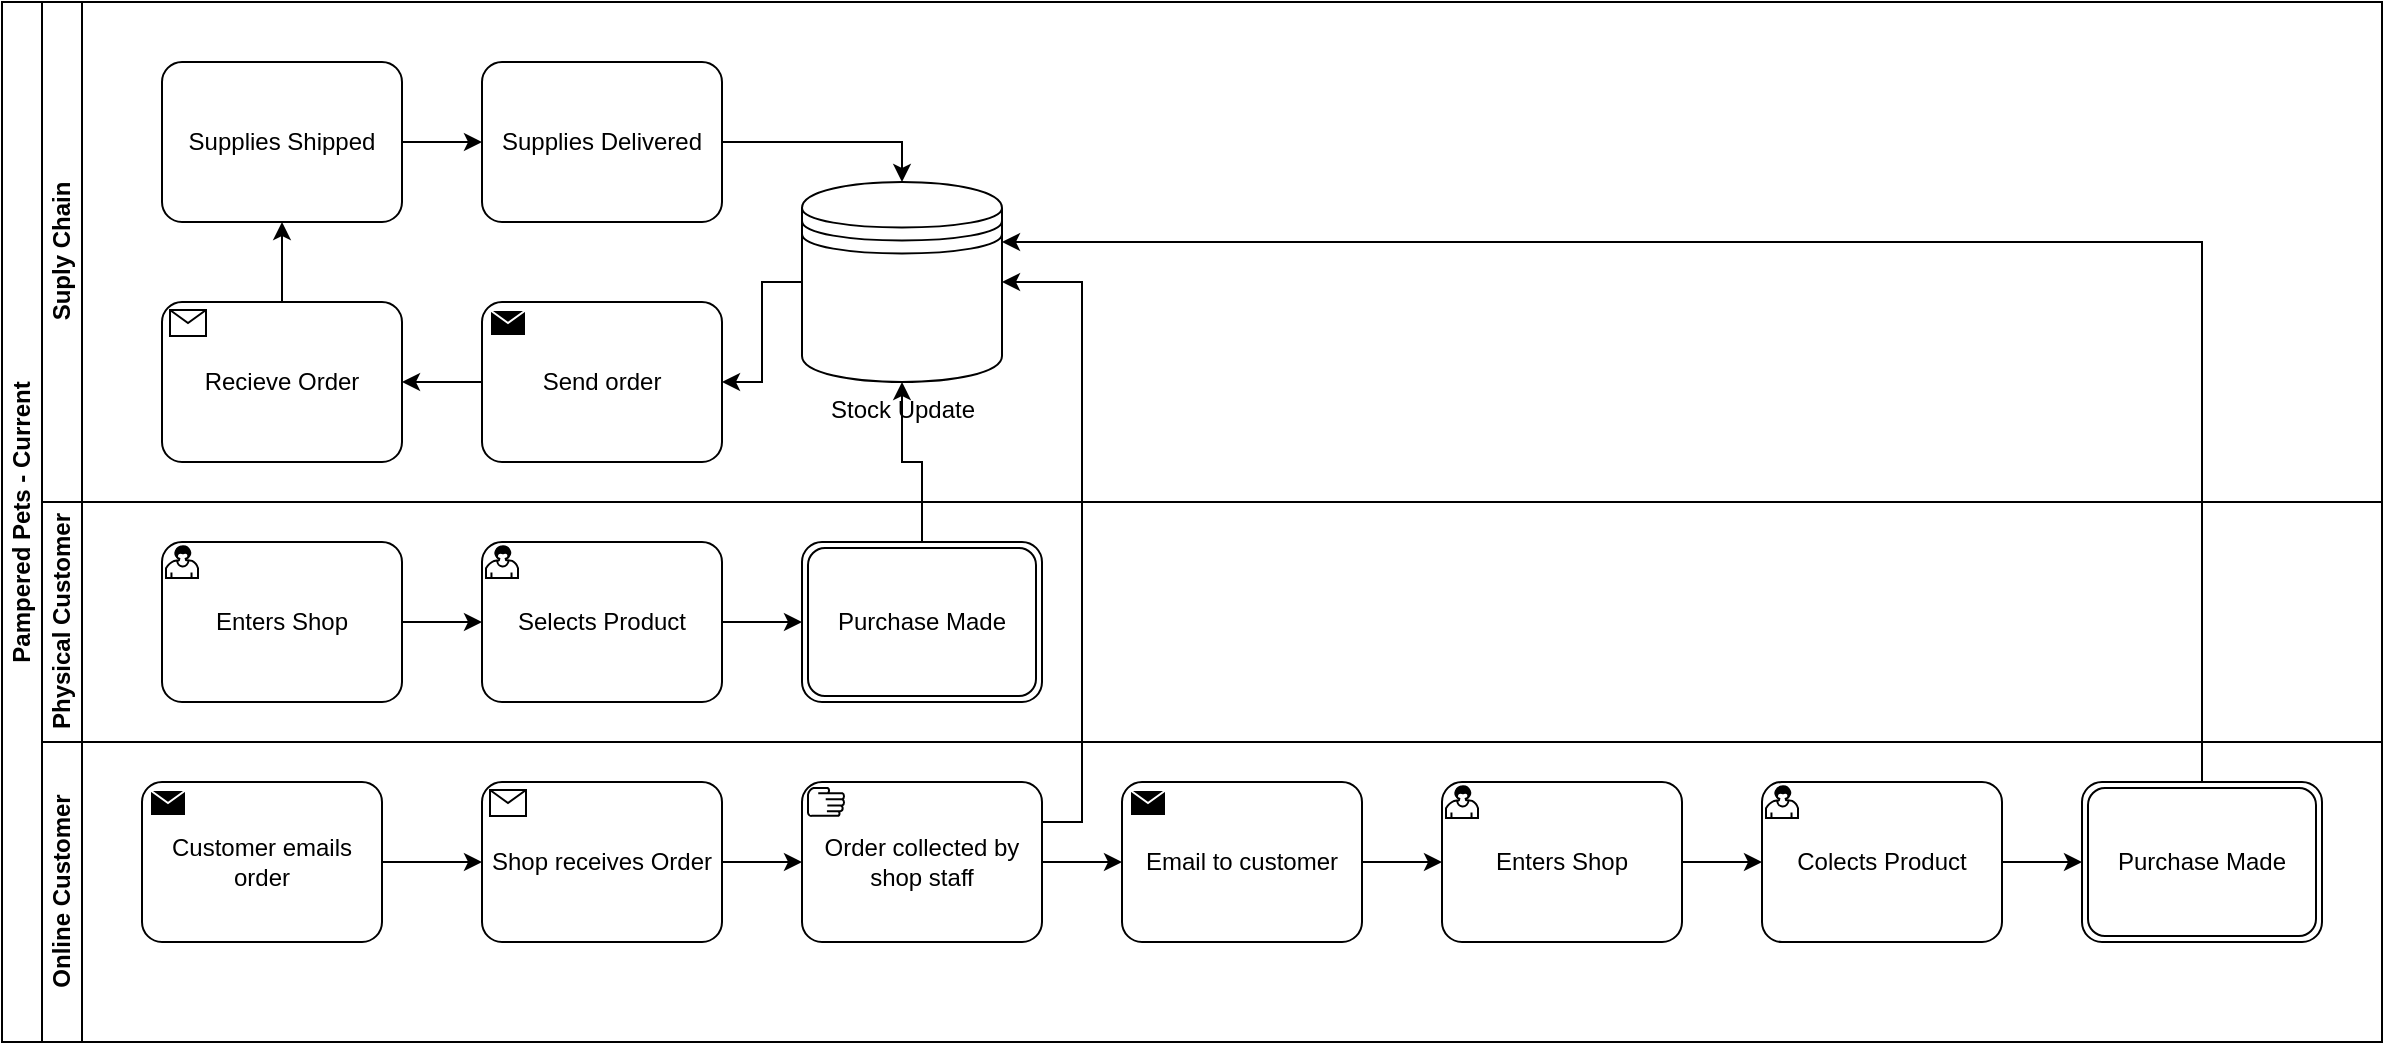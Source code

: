 <mxfile version="24.7.8">
  <diagram name="Page-1" id="LKC3XCfMebOIXXAvYDLN">
    <mxGraphModel dx="1434" dy="772" grid="1" gridSize="10" guides="1" tooltips="1" connect="1" arrows="1" fold="1" page="1" pageScale="1" pageWidth="827" pageHeight="1169" math="0" shadow="0">
      <root>
        <mxCell id="0" />
        <mxCell id="1" parent="0" />
        <mxCell id="nAV7N8kcsuwW0Dx3YQH4-3" value="Pampered Pets - Current" style="swimlane;html=1;childLayout=stackLayout;resizeParent=1;resizeParentMax=0;horizontal=0;startSize=20;horizontalStack=0;whiteSpace=wrap;" parent="1" vertex="1">
          <mxGeometry x="120" y="250" width="1190" height="520" as="geometry" />
        </mxCell>
        <mxCell id="nAV7N8kcsuwW0Dx3YQH4-4" value="Suply Chain" style="swimlane;html=1;startSize=20;horizontal=0;" parent="nAV7N8kcsuwW0Dx3YQH4-3" vertex="1">
          <mxGeometry x="20" width="1170" height="250" as="geometry" />
        </mxCell>
        <mxCell id="nAV7N8kcsuwW0Dx3YQH4-9" value="" style="edgeStyle=orthogonalEdgeStyle;rounded=0;orthogonalLoop=1;jettySize=auto;html=1;" parent="nAV7N8kcsuwW0Dx3YQH4-4" source="nAV7N8kcsuwW0Dx3YQH4-7" target="nAV7N8kcsuwW0Dx3YQH4-8" edge="1">
          <mxGeometry relative="1" as="geometry" />
        </mxCell>
        <mxCell id="nAV7N8kcsuwW0Dx3YQH4-7" value="Supplies Shipped" style="points=[[0.25,0,0],[0.5,0,0],[0.75,0,0],[1,0.25,0],[1,0.5,0],[1,0.75,0],[0.75,1,0],[0.5,1,0],[0.25,1,0],[0,0.75,0],[0,0.5,0],[0,0.25,0]];shape=mxgraph.bpmn.task;whiteSpace=wrap;rectStyle=rounded;size=10;html=1;container=1;expand=0;collapsible=0;taskMarker=abstract;" parent="nAV7N8kcsuwW0Dx3YQH4-4" vertex="1">
          <mxGeometry x="60" y="30" width="120" height="80" as="geometry" />
        </mxCell>
        <mxCell id="nAV7N8kcsuwW0Dx3YQH4-11" style="edgeStyle=orthogonalEdgeStyle;rounded=0;orthogonalLoop=1;jettySize=auto;html=1;exitX=1;exitY=0.5;exitDx=0;exitDy=0;exitPerimeter=0;entryX=0.5;entryY=0;entryDx=0;entryDy=0;" parent="nAV7N8kcsuwW0Dx3YQH4-4" source="nAV7N8kcsuwW0Dx3YQH4-8" target="nAV7N8kcsuwW0Dx3YQH4-10" edge="1">
          <mxGeometry relative="1" as="geometry" />
        </mxCell>
        <mxCell id="nAV7N8kcsuwW0Dx3YQH4-8" value="Supplies Delivered" style="points=[[0.25,0,0],[0.5,0,0],[0.75,0,0],[1,0.25,0],[1,0.5,0],[1,0.75,0],[0.75,1,0],[0.5,1,0],[0.25,1,0],[0,0.75,0],[0,0.5,0],[0,0.25,0]];shape=mxgraph.bpmn.task;whiteSpace=wrap;rectStyle=rounded;size=10;html=1;container=1;expand=0;collapsible=0;taskMarker=abstract;" parent="nAV7N8kcsuwW0Dx3YQH4-4" vertex="1">
          <mxGeometry x="220" y="30" width="120" height="80" as="geometry" />
        </mxCell>
        <mxCell id="nAV7N8kcsuwW0Dx3YQH4-10" value="Stock Update" style="shape=datastore;html=1;labelPosition=center;verticalLabelPosition=bottom;align=center;verticalAlign=top;" parent="nAV7N8kcsuwW0Dx3YQH4-4" vertex="1">
          <mxGeometry x="380" y="90" width="100" height="100" as="geometry" />
        </mxCell>
        <mxCell id="nAV7N8kcsuwW0Dx3YQH4-12" value="Send order" style="points=[[0.25,0,0],[0.5,0,0],[0.75,0,0],[1,0.25,0],[1,0.5,0],[1,0.75,0],[0.75,1,0],[0.5,1,0],[0.25,1,0],[0,0.75,0],[0,0.5,0],[0,0.25,0]];shape=mxgraph.bpmn.task;whiteSpace=wrap;rectStyle=rounded;size=10;html=1;container=1;expand=0;collapsible=0;taskMarker=send;" parent="nAV7N8kcsuwW0Dx3YQH4-4" vertex="1">
          <mxGeometry x="220" y="150" width="120" height="80" as="geometry" />
        </mxCell>
        <mxCell id="nAV7N8kcsuwW0Dx3YQH4-13" style="edgeStyle=orthogonalEdgeStyle;rounded=0;orthogonalLoop=1;jettySize=auto;html=1;exitX=0;exitY=0.5;exitDx=0;exitDy=0;entryX=1;entryY=0.5;entryDx=0;entryDy=0;entryPerimeter=0;" parent="nAV7N8kcsuwW0Dx3YQH4-4" source="nAV7N8kcsuwW0Dx3YQH4-10" target="nAV7N8kcsuwW0Dx3YQH4-12" edge="1">
          <mxGeometry relative="1" as="geometry" />
        </mxCell>
        <mxCell id="nAV7N8kcsuwW0Dx3YQH4-14" value="Recieve Order" style="points=[[0.25,0,0],[0.5,0,0],[0.75,0,0],[1,0.25,0],[1,0.5,0],[1,0.75,0],[0.75,1,0],[0.5,1,0],[0.25,1,0],[0,0.75,0],[0,0.5,0],[0,0.25,0]];shape=mxgraph.bpmn.task;whiteSpace=wrap;rectStyle=rounded;size=10;html=1;container=1;expand=0;collapsible=0;taskMarker=receive;" parent="nAV7N8kcsuwW0Dx3YQH4-4" vertex="1">
          <mxGeometry x="60" y="150" width="120" height="80" as="geometry" />
        </mxCell>
        <mxCell id="nAV7N8kcsuwW0Dx3YQH4-15" style="edgeStyle=orthogonalEdgeStyle;rounded=0;orthogonalLoop=1;jettySize=auto;html=1;exitX=0;exitY=0.5;exitDx=0;exitDy=0;exitPerimeter=0;entryX=1;entryY=0.5;entryDx=0;entryDy=0;entryPerimeter=0;" parent="nAV7N8kcsuwW0Dx3YQH4-4" source="nAV7N8kcsuwW0Dx3YQH4-12" target="nAV7N8kcsuwW0Dx3YQH4-14" edge="1">
          <mxGeometry relative="1" as="geometry" />
        </mxCell>
        <mxCell id="nAV7N8kcsuwW0Dx3YQH4-16" style="edgeStyle=orthogonalEdgeStyle;rounded=0;orthogonalLoop=1;jettySize=auto;html=1;exitX=0.5;exitY=0;exitDx=0;exitDy=0;exitPerimeter=0;entryX=0.5;entryY=1;entryDx=0;entryDy=0;entryPerimeter=0;" parent="nAV7N8kcsuwW0Dx3YQH4-4" source="nAV7N8kcsuwW0Dx3YQH4-14" target="nAV7N8kcsuwW0Dx3YQH4-7" edge="1">
          <mxGeometry relative="1" as="geometry" />
        </mxCell>
        <mxCell id="nAV7N8kcsuwW0Dx3YQH4-5" value="Physical Customer" style="swimlane;html=1;startSize=20;horizontal=0;" parent="nAV7N8kcsuwW0Dx3YQH4-3" vertex="1">
          <mxGeometry x="20" y="250" width="1170" height="120" as="geometry" />
        </mxCell>
        <mxCell id="nAV7N8kcsuwW0Dx3YQH4-19" value="" style="edgeStyle=orthogonalEdgeStyle;rounded=0;orthogonalLoop=1;jettySize=auto;html=1;" parent="nAV7N8kcsuwW0Dx3YQH4-5" source="nAV7N8kcsuwW0Dx3YQH4-17" target="nAV7N8kcsuwW0Dx3YQH4-18" edge="1">
          <mxGeometry relative="1" as="geometry" />
        </mxCell>
        <mxCell id="nAV7N8kcsuwW0Dx3YQH4-17" value="Enters Shop" style="points=[[0.25,0,0],[0.5,0,0],[0.75,0,0],[1,0.25,0],[1,0.5,0],[1,0.75,0],[0.75,1,0],[0.5,1,0],[0.25,1,0],[0,0.75,0],[0,0.5,0],[0,0.25,0]];shape=mxgraph.bpmn.task;whiteSpace=wrap;rectStyle=rounded;size=10;html=1;container=1;expand=0;collapsible=0;taskMarker=user;" parent="nAV7N8kcsuwW0Dx3YQH4-5" vertex="1">
          <mxGeometry x="60" y="20" width="120" height="80" as="geometry" />
        </mxCell>
        <mxCell id="nAV7N8kcsuwW0Dx3YQH4-21" style="edgeStyle=orthogonalEdgeStyle;rounded=0;orthogonalLoop=1;jettySize=auto;html=1;exitX=1;exitY=0.5;exitDx=0;exitDy=0;exitPerimeter=0;" parent="nAV7N8kcsuwW0Dx3YQH4-5" source="nAV7N8kcsuwW0Dx3YQH4-18" target="nAV7N8kcsuwW0Dx3YQH4-20" edge="1">
          <mxGeometry relative="1" as="geometry" />
        </mxCell>
        <mxCell id="nAV7N8kcsuwW0Dx3YQH4-18" value="Selects Product" style="points=[[0.25,0,0],[0.5,0,0],[0.75,0,0],[1,0.25,0],[1,0.5,0],[1,0.75,0],[0.75,1,0],[0.5,1,0],[0.25,1,0],[0,0.75,0],[0,0.5,0],[0,0.25,0]];shape=mxgraph.bpmn.task;whiteSpace=wrap;rectStyle=rounded;size=10;html=1;container=1;expand=0;collapsible=0;taskMarker=user;" parent="nAV7N8kcsuwW0Dx3YQH4-5" vertex="1">
          <mxGeometry x="220" y="20" width="120" height="80" as="geometry" />
        </mxCell>
        <mxCell id="nAV7N8kcsuwW0Dx3YQH4-20" value="Purchase Made" style="points=[[0.25,0,0],[0.5,0,0],[0.75,0,0],[1,0.25,0],[1,0.5,0],[1,0.75,0],[0.75,1,0],[0.5,1,0],[0.25,1,0],[0,0.75,0],[0,0.5,0],[0,0.25,0]];shape=mxgraph.bpmn.task;whiteSpace=wrap;rectStyle=rounded;size=10;html=1;container=1;expand=0;collapsible=0;taskMarker=abstract;bpmnShapeType=transaction;" parent="nAV7N8kcsuwW0Dx3YQH4-5" vertex="1">
          <mxGeometry x="380" y="20" width="120" height="80" as="geometry" />
        </mxCell>
        <mxCell id="nAV7N8kcsuwW0Dx3YQH4-6" value="Online Customer" style="swimlane;html=1;startSize=20;horizontal=0;" parent="nAV7N8kcsuwW0Dx3YQH4-3" vertex="1">
          <mxGeometry x="20" y="370" width="1170" height="150" as="geometry">
            <mxRectangle x="20" y="370" width="1170" height="30" as="alternateBounds" />
          </mxGeometry>
        </mxCell>
        <mxCell id="nAV7N8kcsuwW0Dx3YQH4-23" value="Customer emails order" style="points=[[0.25,0,0],[0.5,0,0],[0.75,0,0],[1,0.25,0],[1,0.5,0],[1,0.75,0],[0.75,1,0],[0.5,1,0],[0.25,1,0],[0,0.75,0],[0,0.5,0],[0,0.25,0]];shape=mxgraph.bpmn.task;whiteSpace=wrap;rectStyle=rounded;size=10;html=1;container=1;expand=0;collapsible=0;taskMarker=send;" parent="nAV7N8kcsuwW0Dx3YQH4-6" vertex="1">
          <mxGeometry x="50" y="20" width="120" height="80" as="geometry" />
        </mxCell>
        <mxCell id="nAV7N8kcsuwW0Dx3YQH4-24" value="Shop receives Order" style="points=[[0.25,0,0],[0.5,0,0],[0.75,0,0],[1,0.25,0],[1,0.5,0],[1,0.75,0],[0.75,1,0],[0.5,1,0],[0.25,1,0],[0,0.75,0],[0,0.5,0],[0,0.25,0]];shape=mxgraph.bpmn.task;whiteSpace=wrap;rectStyle=rounded;size=10;html=1;container=1;expand=0;collapsible=0;taskMarker=receive;" parent="nAV7N8kcsuwW0Dx3YQH4-6" vertex="1">
          <mxGeometry x="220" y="20" width="120" height="80" as="geometry" />
        </mxCell>
        <mxCell id="nAV7N8kcsuwW0Dx3YQH4-25" style="edgeStyle=orthogonalEdgeStyle;rounded=0;orthogonalLoop=1;jettySize=auto;html=1;exitX=1;exitY=0.5;exitDx=0;exitDy=0;exitPerimeter=0;entryX=0;entryY=0.5;entryDx=0;entryDy=0;entryPerimeter=0;" parent="nAV7N8kcsuwW0Dx3YQH4-6" source="nAV7N8kcsuwW0Dx3YQH4-23" target="nAV7N8kcsuwW0Dx3YQH4-24" edge="1">
          <mxGeometry relative="1" as="geometry" />
        </mxCell>
        <mxCell id="nAV7N8kcsuwW0Dx3YQH4-26" value="Order collected by shop staff" style="points=[[0.25,0,0],[0.5,0,0],[0.75,0,0],[1,0.25,0],[1,0.5,0],[1,0.75,0],[0.75,1,0],[0.5,1,0],[0.25,1,0],[0,0.75,0],[0,0.5,0],[0,0.25,0]];shape=mxgraph.bpmn.task;whiteSpace=wrap;rectStyle=rounded;size=10;html=1;container=1;expand=0;collapsible=0;taskMarker=manual;" parent="nAV7N8kcsuwW0Dx3YQH4-6" vertex="1">
          <mxGeometry x="380" y="20" width="120" height="80" as="geometry" />
        </mxCell>
        <mxCell id="nAV7N8kcsuwW0Dx3YQH4-27" style="edgeStyle=orthogonalEdgeStyle;rounded=0;orthogonalLoop=1;jettySize=auto;html=1;exitX=1;exitY=0.5;exitDx=0;exitDy=0;exitPerimeter=0;entryX=0;entryY=0.5;entryDx=0;entryDy=0;entryPerimeter=0;" parent="nAV7N8kcsuwW0Dx3YQH4-6" source="nAV7N8kcsuwW0Dx3YQH4-24" target="nAV7N8kcsuwW0Dx3YQH4-26" edge="1">
          <mxGeometry relative="1" as="geometry" />
        </mxCell>
        <mxCell id="nAV7N8kcsuwW0Dx3YQH4-29" value="Email to customer" style="points=[[0.25,0,0],[0.5,0,0],[0.75,0,0],[1,0.25,0],[1,0.5,0],[1,0.75,0],[0.75,1,0],[0.5,1,0],[0.25,1,0],[0,0.75,0],[0,0.5,0],[0,0.25,0]];shape=mxgraph.bpmn.task;whiteSpace=wrap;rectStyle=rounded;size=10;html=1;container=1;expand=0;collapsible=0;taskMarker=send;" parent="nAV7N8kcsuwW0Dx3YQH4-6" vertex="1">
          <mxGeometry x="540" y="20" width="120" height="80" as="geometry" />
        </mxCell>
        <mxCell id="nAV7N8kcsuwW0Dx3YQH4-30" style="edgeStyle=orthogonalEdgeStyle;rounded=0;orthogonalLoop=1;jettySize=auto;html=1;exitX=1;exitY=0.5;exitDx=0;exitDy=0;exitPerimeter=0;entryX=0;entryY=0.5;entryDx=0;entryDy=0;entryPerimeter=0;" parent="nAV7N8kcsuwW0Dx3YQH4-6" source="nAV7N8kcsuwW0Dx3YQH4-26" target="nAV7N8kcsuwW0Dx3YQH4-29" edge="1">
          <mxGeometry relative="1" as="geometry" />
        </mxCell>
        <mxCell id="nAV7N8kcsuwW0Dx3YQH4-31" value="" style="edgeStyle=orthogonalEdgeStyle;rounded=0;orthogonalLoop=1;jettySize=auto;html=1;" parent="nAV7N8kcsuwW0Dx3YQH4-6" source="nAV7N8kcsuwW0Dx3YQH4-32" target="nAV7N8kcsuwW0Dx3YQH4-34" edge="1">
          <mxGeometry relative="1" as="geometry" />
        </mxCell>
        <mxCell id="nAV7N8kcsuwW0Dx3YQH4-32" value="Enters Shop" style="points=[[0.25,0,0],[0.5,0,0],[0.75,0,0],[1,0.25,0],[1,0.5,0],[1,0.75,0],[0.75,1,0],[0.5,1,0],[0.25,1,0],[0,0.75,0],[0,0.5,0],[0,0.25,0]];shape=mxgraph.bpmn.task;whiteSpace=wrap;rectStyle=rounded;size=10;html=1;container=1;expand=0;collapsible=0;taskMarker=user;" parent="nAV7N8kcsuwW0Dx3YQH4-6" vertex="1">
          <mxGeometry x="700" y="20" width="120" height="80" as="geometry" />
        </mxCell>
        <mxCell id="nAV7N8kcsuwW0Dx3YQH4-33" style="edgeStyle=orthogonalEdgeStyle;rounded=0;orthogonalLoop=1;jettySize=auto;html=1;exitX=1;exitY=0.5;exitDx=0;exitDy=0;exitPerimeter=0;" parent="nAV7N8kcsuwW0Dx3YQH4-6" source="nAV7N8kcsuwW0Dx3YQH4-34" target="nAV7N8kcsuwW0Dx3YQH4-35" edge="1">
          <mxGeometry relative="1" as="geometry" />
        </mxCell>
        <mxCell id="nAV7N8kcsuwW0Dx3YQH4-34" value="Colects Product" style="points=[[0.25,0,0],[0.5,0,0],[0.75,0,0],[1,0.25,0],[1,0.5,0],[1,0.75,0],[0.75,1,0],[0.5,1,0],[0.25,1,0],[0,0.75,0],[0,0.5,0],[0,0.25,0]];shape=mxgraph.bpmn.task;whiteSpace=wrap;rectStyle=rounded;size=10;html=1;container=1;expand=0;collapsible=0;taskMarker=user;" parent="nAV7N8kcsuwW0Dx3YQH4-6" vertex="1">
          <mxGeometry x="860" y="20" width="120" height="80" as="geometry" />
        </mxCell>
        <mxCell id="nAV7N8kcsuwW0Dx3YQH4-35" value="Purchase Made" style="points=[[0.25,0,0],[0.5,0,0],[0.75,0,0],[1,0.25,0],[1,0.5,0],[1,0.75,0],[0.75,1,0],[0.5,1,0],[0.25,1,0],[0,0.75,0],[0,0.5,0],[0,0.25,0]];shape=mxgraph.bpmn.task;whiteSpace=wrap;rectStyle=rounded;size=10;html=1;container=1;expand=0;collapsible=0;taskMarker=abstract;bpmnShapeType=transaction;" parent="nAV7N8kcsuwW0Dx3YQH4-6" vertex="1">
          <mxGeometry x="1020" y="20" width="120" height="80" as="geometry" />
        </mxCell>
        <mxCell id="nAV7N8kcsuwW0Dx3YQH4-36" style="edgeStyle=orthogonalEdgeStyle;rounded=0;orthogonalLoop=1;jettySize=auto;html=1;exitX=1;exitY=0.5;exitDx=0;exitDy=0;exitPerimeter=0;entryX=0;entryY=0.5;entryDx=0;entryDy=0;entryPerimeter=0;" parent="nAV7N8kcsuwW0Dx3YQH4-6" source="nAV7N8kcsuwW0Dx3YQH4-29" target="nAV7N8kcsuwW0Dx3YQH4-32" edge="1">
          <mxGeometry relative="1" as="geometry" />
        </mxCell>
        <mxCell id="nAV7N8kcsuwW0Dx3YQH4-22" style="edgeStyle=orthogonalEdgeStyle;rounded=0;orthogonalLoop=1;jettySize=auto;html=1;exitX=0.5;exitY=0;exitDx=0;exitDy=0;exitPerimeter=0;entryX=0.5;entryY=1;entryDx=0;entryDy=0;" parent="nAV7N8kcsuwW0Dx3YQH4-3" source="nAV7N8kcsuwW0Dx3YQH4-20" target="nAV7N8kcsuwW0Dx3YQH4-10" edge="1">
          <mxGeometry relative="1" as="geometry" />
        </mxCell>
        <mxCell id="nAV7N8kcsuwW0Dx3YQH4-28" style="edgeStyle=orthogonalEdgeStyle;rounded=0;orthogonalLoop=1;jettySize=auto;html=1;exitX=1;exitY=0.25;exitDx=0;exitDy=0;exitPerimeter=0;entryX=1;entryY=0.5;entryDx=0;entryDy=0;" parent="nAV7N8kcsuwW0Dx3YQH4-3" source="nAV7N8kcsuwW0Dx3YQH4-26" target="nAV7N8kcsuwW0Dx3YQH4-10" edge="1">
          <mxGeometry relative="1" as="geometry" />
        </mxCell>
        <mxCell id="nAV7N8kcsuwW0Dx3YQH4-37" style="edgeStyle=orthogonalEdgeStyle;rounded=0;orthogonalLoop=1;jettySize=auto;html=1;exitX=0.5;exitY=0;exitDx=0;exitDy=0;exitPerimeter=0;entryX=1;entryY=0.3;entryDx=0;entryDy=0;" parent="nAV7N8kcsuwW0Dx3YQH4-3" source="nAV7N8kcsuwW0Dx3YQH4-35" target="nAV7N8kcsuwW0Dx3YQH4-10" edge="1">
          <mxGeometry relative="1" as="geometry" />
        </mxCell>
      </root>
    </mxGraphModel>
  </diagram>
</mxfile>
